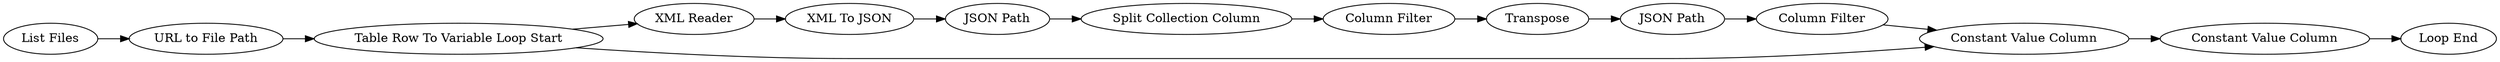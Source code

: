 digraph {
	1 [label="List Files"]
	2 [label="Table Row To Variable Loop Start"]
	3 [label="XML Reader"]
	6 [label="Loop End"]
	12 [label="URL to File Path"]
	13 [label="Constant Value Column"]
	17 [label="XML To JSON"]
	18 [label="JSON Path"]
	19 [label="Split Collection Column"]
	22 [label="JSON Path"]
	23 [label="Column Filter"]
	24 [label=Transpose]
	25 [label="Column Filter"]
	26 [label="Constant Value Column"]
	1 -> 12
	2 -> 3
	2 -> 13
	3 -> 17
	12 -> 2
	13 -> 26
	17 -> 18
	18 -> 19
	19 -> 23
	22 -> 25
	23 -> 24
	24 -> 22
	25 -> 13
	26 -> 6
	rankdir=LR
}
